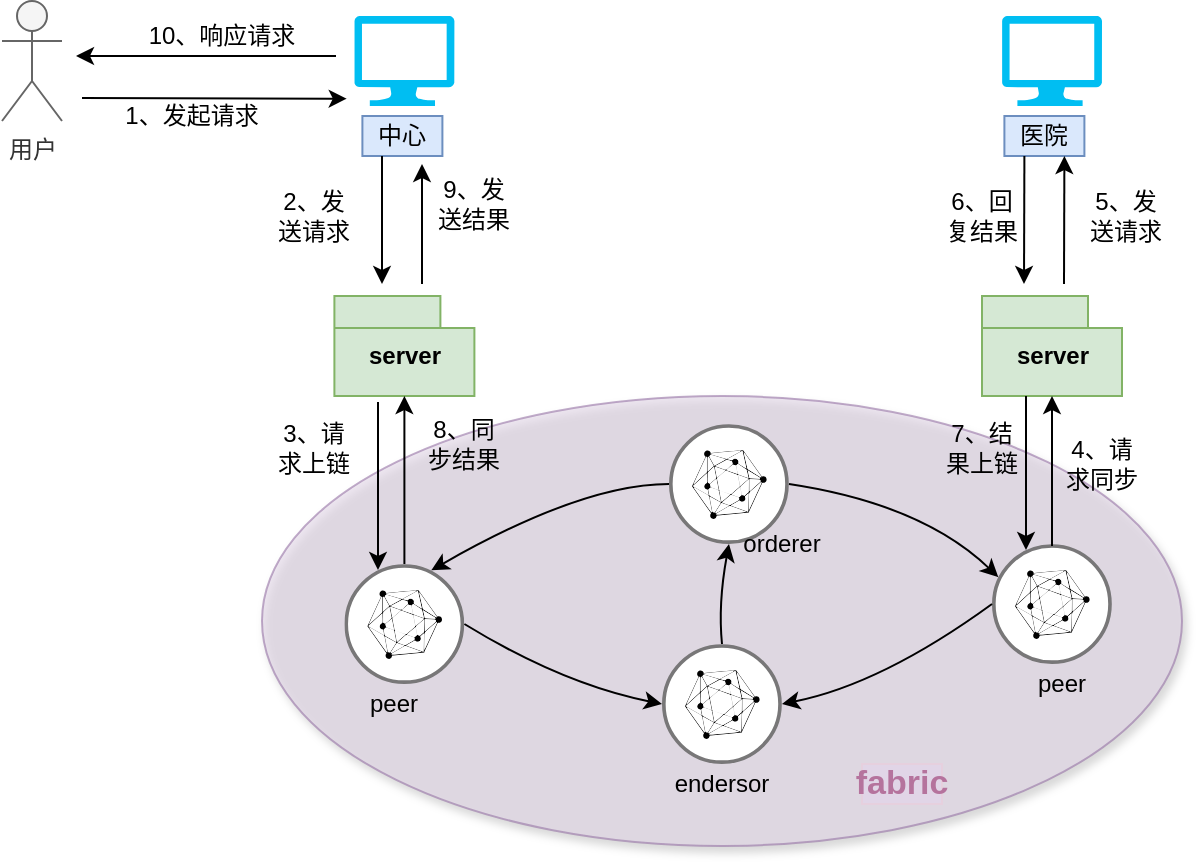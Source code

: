 <mxfile version="13.0.1" type="github">
  <diagram id="20GYT0R6OjHdlcXlzPev" name="Page-2">
    <mxGraphModel dx="720" dy="509" grid="1" gridSize="10" guides="1" tooltips="1" connect="1" arrows="1" fold="1" page="1" pageScale="1" pageWidth="827" pageHeight="1169" math="0" shadow="0">
      <root>
        <mxCell id="RuEA_9PtCq0dVrxen2_Z-0" />
        <mxCell id="RuEA_9PtCq0dVrxen2_Z-1" parent="RuEA_9PtCq0dVrxen2_Z-0" />
        <mxCell id="RuEA_9PtCq0dVrxen2_Z-39" value="" style="ellipse;whiteSpace=wrap;html=1;fillColor=#e1d5e7;strokeColor=#9673a6;shadow=1;opacity=60;" parent="RuEA_9PtCq0dVrxen2_Z-1" vertex="1">
          <mxGeometry x="150" y="246" width="460" height="225" as="geometry" />
        </mxCell>
        <mxCell id="RuEA_9PtCq0dVrxen2_Z-2" value="用户" style="shape=umlActor;verticalLabelPosition=bottom;labelBackgroundColor=#ffffff;verticalAlign=top;html=1;outlineConnect=0;fillColor=#f5f5f5;strokeColor=#666666;fontColor=#333333;" parent="RuEA_9PtCq0dVrxen2_Z-1" vertex="1">
          <mxGeometry x="20" y="48.5" width="30" height="60" as="geometry" />
        </mxCell>
        <mxCell id="RuEA_9PtCq0dVrxen2_Z-4" value="中心" style="text;html=1;strokeColor=#6c8ebf;fillColor=#dae8fc;align=center;verticalAlign=middle;whiteSpace=wrap;rounded=0;" parent="RuEA_9PtCq0dVrxen2_Z-1" vertex="1">
          <mxGeometry x="200.2" y="106" width="40" height="20" as="geometry" />
        </mxCell>
        <mxCell id="RuEA_9PtCq0dVrxen2_Z-6" value="" style="verticalLabelPosition=bottom;html=1;verticalAlign=top;align=center;strokeColor=none;fillColor=#00BEF2;shape=mxgraph.azure.computer;pointerEvents=1;" parent="RuEA_9PtCq0dVrxen2_Z-1" vertex="1">
          <mxGeometry x="196.2" y="56" width="50" height="45" as="geometry" />
        </mxCell>
        <mxCell id="RuEA_9PtCq0dVrxen2_Z-7" value="医院" style="text;html=1;strokeColor=#6c8ebf;fillColor=#dae8fc;align=center;verticalAlign=middle;whiteSpace=wrap;rounded=0;" parent="RuEA_9PtCq0dVrxen2_Z-1" vertex="1">
          <mxGeometry x="521.2" y="106" width="40" height="20" as="geometry" />
        </mxCell>
        <mxCell id="RuEA_9PtCq0dVrxen2_Z-11" value="" style="endArrow=classic;html=1;entryX=-0.077;entryY=0.919;entryDx=0;entryDy=0;entryPerimeter=0;" parent="RuEA_9PtCq0dVrxen2_Z-1" target="RuEA_9PtCq0dVrxen2_Z-6" edge="1">
          <mxGeometry width="50" height="50" relative="1" as="geometry">
            <mxPoint x="60" y="97" as="sourcePoint" />
            <mxPoint x="390" y="216" as="targetPoint" />
          </mxGeometry>
        </mxCell>
        <mxCell id="RuEA_9PtCq0dVrxen2_Z-12" value="1、发起请求" style="text;html=1;strokeColor=none;fillColor=none;align=center;verticalAlign=middle;whiteSpace=wrap;rounded=0;" parent="RuEA_9PtCq0dVrxen2_Z-1" vertex="1">
          <mxGeometry x="70" y="96" width="90" height="20" as="geometry" />
        </mxCell>
        <mxCell id="RuEA_9PtCq0dVrxen2_Z-13" value="" style="endArrow=classic;html=1;" parent="RuEA_9PtCq0dVrxen2_Z-1" edge="1">
          <mxGeometry width="50" height="50" relative="1" as="geometry">
            <mxPoint x="187" y="76" as="sourcePoint" />
            <mxPoint x="57" y="76" as="targetPoint" />
          </mxGeometry>
        </mxCell>
        <mxCell id="RuEA_9PtCq0dVrxen2_Z-14" value="10、响应请求" style="text;html=1;strokeColor=none;fillColor=none;align=center;verticalAlign=middle;whiteSpace=wrap;rounded=0;" parent="RuEA_9PtCq0dVrxen2_Z-1" vertex="1">
          <mxGeometry x="90" y="56" width="80" height="20" as="geometry" />
        </mxCell>
        <mxCell id="RuEA_9PtCq0dVrxen2_Z-15" value="" style="endArrow=classic;html=1;" parent="RuEA_9PtCq0dVrxen2_Z-1" edge="1">
          <mxGeometry width="50" height="50" relative="1" as="geometry">
            <mxPoint x="210" y="126" as="sourcePoint" />
            <mxPoint x="210" y="190" as="targetPoint" />
          </mxGeometry>
        </mxCell>
        <mxCell id="RuEA_9PtCq0dVrxen2_Z-16" value="" style="aspect=fixed;perimeter=ellipsePerimeter;html=1;align=center;shadow=0;dashed=0;fontColor=#4277BB;labelBackgroundColor=#ffffff;fontSize=12;spacingTop=3;image;image=img/lib/ibm/blockchain/hyperledger_fabric.svg;" parent="RuEA_9PtCq0dVrxen2_Z-1" vertex="1">
          <mxGeometry x="191.2" y="330" width="60" height="60" as="geometry" />
        </mxCell>
        <mxCell id="RuEA_9PtCq0dVrxen2_Z-17" value="peer" style="text;html=1;strokeColor=none;fillColor=none;align=center;verticalAlign=middle;whiteSpace=wrap;rounded=0;" parent="RuEA_9PtCq0dVrxen2_Z-1" vertex="1">
          <mxGeometry x="196.2" y="390" width="40" height="20" as="geometry" />
        </mxCell>
        <mxCell id="RuEA_9PtCq0dVrxen2_Z-19" value="" style="edgeStyle=orthogonalEdgeStyle;rounded=0;orthogonalLoop=1;jettySize=auto;html=1;" parent="RuEA_9PtCq0dVrxen2_Z-1" edge="1">
          <mxGeometry relative="1" as="geometry">
            <mxPoint x="208" y="249" as="sourcePoint" />
            <mxPoint x="208" y="333" as="targetPoint" />
          </mxGeometry>
        </mxCell>
        <mxCell id="RuEA_9PtCq0dVrxen2_Z-18" value="server" style="shape=folder;fontStyle=1;spacingTop=10;tabWidth=53;tabHeight=16;tabPosition=left;html=1;fillColor=#d5e8d4;strokeColor=#82b366;" parent="RuEA_9PtCq0dVrxen2_Z-1" vertex="1">
          <mxGeometry x="186.2" y="196" width="70" height="50" as="geometry" />
        </mxCell>
        <mxCell id="RuEA_9PtCq0dVrxen2_Z-20" value="2、发送请求" style="text;html=1;strokeColor=none;fillColor=none;align=center;verticalAlign=middle;whiteSpace=wrap;rounded=0;" parent="RuEA_9PtCq0dVrxen2_Z-1" vertex="1">
          <mxGeometry x="156.2" y="146" width="40" height="20" as="geometry" />
        </mxCell>
        <mxCell id="RuEA_9PtCq0dVrxen2_Z-21" value="3、请求上链" style="text;html=1;strokeColor=none;fillColor=none;align=center;verticalAlign=middle;whiteSpace=wrap;rounded=0;" parent="RuEA_9PtCq0dVrxen2_Z-1" vertex="1">
          <mxGeometry x="156.2" y="262" width="40" height="20" as="geometry" />
        </mxCell>
        <mxCell id="RuEA_9PtCq0dVrxen2_Z-22" value="" style="aspect=fixed;perimeter=ellipsePerimeter;html=1;align=center;shadow=0;dashed=0;fontColor=#4277BB;labelBackgroundColor=#ffffff;fontSize=12;spacingTop=3;image;image=img/lib/ibm/blockchain/hyperledger_fabric.svg;" parent="RuEA_9PtCq0dVrxen2_Z-1" vertex="1">
          <mxGeometry x="353.5" y="260" width="60" height="60" as="geometry" />
        </mxCell>
        <mxCell id="RuEA_9PtCq0dVrxen2_Z-23" value="" style="aspect=fixed;perimeter=ellipsePerimeter;html=1;align=center;shadow=0;dashed=0;fontColor=#4277BB;labelBackgroundColor=#ffffff;fontSize=12;spacingTop=3;image;image=img/lib/ibm/blockchain/hyperledger_fabric.svg;" parent="RuEA_9PtCq0dVrxen2_Z-1" vertex="1">
          <mxGeometry x="515" y="320" width="60" height="60" as="geometry" />
        </mxCell>
        <mxCell id="RuEA_9PtCq0dVrxen2_Z-24" value="" style="aspect=fixed;perimeter=ellipsePerimeter;html=1;align=center;shadow=0;dashed=0;fontColor=#4277BB;labelBackgroundColor=#ffffff;fontSize=12;spacingTop=3;image;image=img/lib/ibm/blockchain/hyperledger_fabric.svg;" parent="RuEA_9PtCq0dVrxen2_Z-1" vertex="1">
          <mxGeometry x="350" y="370" width="60" height="60" as="geometry" />
        </mxCell>
        <mxCell id="RuEA_9PtCq0dVrxen2_Z-25" value="peer" style="text;html=1;strokeColor=none;fillColor=none;align=center;verticalAlign=middle;whiteSpace=wrap;rounded=0;" parent="RuEA_9PtCq0dVrxen2_Z-1" vertex="1">
          <mxGeometry x="530" y="380" width="40" height="20" as="geometry" />
        </mxCell>
        <mxCell id="RuEA_9PtCq0dVrxen2_Z-26" value="&lt;span style=&quot;color: rgba(0 , 0 , 0 , 0) ; font-family: monospace ; font-size: 0px&quot;&gt;%3CmxGraphModel%3E%3Croot%3E%3CmxCell%20id%3D%220%22%2F%3E%3CmxCell%20id%3D%221%22%20parent%3D%220%22%2F%3E%3CmxCell%20id%3D%222%22%20value%3D%22server%22%20style%3D%22shape%3Dfolder%3BfontStyle%3D1%3BspacingTop%3D10%3BtabWidth%3D53%3BtabHeight%3D16%3BtabPosition%3Dleft%3Bhtml%3D1%3B%22%20vertex%3D%221%22%20parent%3D%221%22%3E%3CmxGeometry%20x%3D%22186.2%22%20y%3D%22220%22%20width%3D%2270%22%20height%3D%2250%22%20as%3D%22geometry%22%2F%3E%3C%2FmxCell%3E%3C%2Froot%3E%3C%2FmxGraphModel%3E&lt;/span&gt;" style="text;html=1;align=center;verticalAlign=middle;resizable=0;points=[];autosize=1;" parent="RuEA_9PtCq0dVrxen2_Z-1" vertex="1">
          <mxGeometry x="512" y="242" width="20" height="20" as="geometry" />
        </mxCell>
        <mxCell id="RuEA_9PtCq0dVrxen2_Z-27" value="server" style="shape=folder;fontStyle=1;spacingTop=10;tabWidth=53;tabHeight=16;tabPosition=left;html=1;fillColor=#d5e8d4;strokeColor=#82b366;" parent="RuEA_9PtCq0dVrxen2_Z-1" vertex="1">
          <mxGeometry x="510" y="196" width="70" height="50" as="geometry" />
        </mxCell>
        <mxCell id="RuEA_9PtCq0dVrxen2_Z-28" value="endersor" style="text;html=1;strokeColor=none;fillColor=none;align=center;verticalAlign=middle;whiteSpace=wrap;rounded=0;" parent="RuEA_9PtCq0dVrxen2_Z-1" vertex="1">
          <mxGeometry x="360" y="430" width="40" height="20" as="geometry" />
        </mxCell>
        <mxCell id="RuEA_9PtCq0dVrxen2_Z-29" value="orderer" style="text;html=1;strokeColor=none;fillColor=none;align=center;verticalAlign=middle;whiteSpace=wrap;rounded=0;" parent="RuEA_9PtCq0dVrxen2_Z-1" vertex="1">
          <mxGeometry x="390" y="310" width="40" height="20" as="geometry" />
        </mxCell>
        <mxCell id="RuEA_9PtCq0dVrxen2_Z-30" value="" style="curved=1;endArrow=classic;html=1;exitX=1;exitY=0.5;exitDx=0;exitDy=0;entryX=0;entryY=0.5;entryDx=0;entryDy=0;" parent="RuEA_9PtCq0dVrxen2_Z-1" source="RuEA_9PtCq0dVrxen2_Z-16" target="RuEA_9PtCq0dVrxen2_Z-24" edge="1">
          <mxGeometry width="50" height="50" relative="1" as="geometry">
            <mxPoint x="330" y="290" as="sourcePoint" />
            <mxPoint x="380" y="240" as="targetPoint" />
            <Array as="points">
              <mxPoint x="300" y="390" />
            </Array>
          </mxGeometry>
        </mxCell>
        <mxCell id="RuEA_9PtCq0dVrxen2_Z-31" value="" style="curved=1;endArrow=classic;html=1;exitX=0.5;exitY=0;exitDx=0;exitDy=0;entryX=0.5;entryY=1;entryDx=0;entryDy=0;" parent="RuEA_9PtCq0dVrxen2_Z-1" source="RuEA_9PtCq0dVrxen2_Z-24" target="RuEA_9PtCq0dVrxen2_Z-22" edge="1">
          <mxGeometry width="50" height="50" relative="1" as="geometry">
            <mxPoint x="330" y="290" as="sourcePoint" />
            <mxPoint x="378" y="330" as="targetPoint" />
            <Array as="points">
              <mxPoint x="378" y="350" />
            </Array>
          </mxGeometry>
        </mxCell>
        <mxCell id="RuEA_9PtCq0dVrxen2_Z-32" value="" style="curved=1;endArrow=classic;html=1;exitX=1;exitY=0.5;exitDx=0;exitDy=0;entryX=0;entryY=0.25;entryDx=0;entryDy=0;" parent="RuEA_9PtCq0dVrxen2_Z-1" source="RuEA_9PtCq0dVrxen2_Z-22" target="RuEA_9PtCq0dVrxen2_Z-23" edge="1">
          <mxGeometry width="50" height="50" relative="1" as="geometry">
            <mxPoint x="330" y="290" as="sourcePoint" />
            <mxPoint x="380" y="240" as="targetPoint" />
            <Array as="points">
              <mxPoint x="480" y="300" />
            </Array>
          </mxGeometry>
        </mxCell>
        <mxCell id="RuEA_9PtCq0dVrxen2_Z-34" value="" style="curved=1;endArrow=classic;html=1;entryX=0.75;entryY=0;entryDx=0;entryDy=0;exitX=0;exitY=0.5;exitDx=0;exitDy=0;" parent="RuEA_9PtCq0dVrxen2_Z-1" source="RuEA_9PtCq0dVrxen2_Z-22" target="RuEA_9PtCq0dVrxen2_Z-16" edge="1">
          <mxGeometry width="50" height="50" relative="1" as="geometry">
            <mxPoint x="330" y="290" as="sourcePoint" />
            <mxPoint x="380" y="240" as="targetPoint" />
            <Array as="points">
              <mxPoint x="310" y="290" />
            </Array>
          </mxGeometry>
        </mxCell>
        <mxCell id="RuEA_9PtCq0dVrxen2_Z-36" value="" style="curved=1;endArrow=classic;html=1;exitX=0;exitY=0.5;exitDx=0;exitDy=0;entryX=1;entryY=0.5;entryDx=0;entryDy=0;" parent="RuEA_9PtCq0dVrxen2_Z-1" source="RuEA_9PtCq0dVrxen2_Z-23" edge="1" target="RuEA_9PtCq0dVrxen2_Z-24">
          <mxGeometry width="50" height="50" relative="1" as="geometry">
            <mxPoint x="290" y="290" as="sourcePoint" />
            <mxPoint x="420" y="400" as="targetPoint" />
            <Array as="points">
              <mxPoint x="460" y="390" />
            </Array>
          </mxGeometry>
        </mxCell>
        <mxCell id="RuEA_9PtCq0dVrxen2_Z-38" value="" style="endArrow=classic;html=1;" parent="RuEA_9PtCq0dVrxen2_Z-1" edge="1">
          <mxGeometry width="50" height="50" relative="1" as="geometry">
            <mxPoint x="532" y="246" as="sourcePoint" />
            <mxPoint x="532" y="323" as="targetPoint" />
          </mxGeometry>
        </mxCell>
        <mxCell id="RuEA_9PtCq0dVrxen2_Z-40" value="&lt;b style=&quot;font-size: 17px;&quot;&gt;&lt;font color=&quot;#b5739d&quot; style=&quot;font-size: 17px;&quot;&gt;fabric&lt;/font&gt;&lt;/b&gt;" style="text;html=1;strokeColor=#E6D0DE;fillColor=#e1d5e7;align=center;verticalAlign=middle;whiteSpace=wrap;rounded=0;fontSize=17;" parent="RuEA_9PtCq0dVrxen2_Z-1" vertex="1">
          <mxGeometry x="450" y="430" width="40" height="20" as="geometry" />
        </mxCell>
        <mxCell id="RuEA_9PtCq0dVrxen2_Z-41" value="" style="verticalLabelPosition=bottom;html=1;verticalAlign=top;align=center;strokeColor=none;fillColor=#00BEF2;shape=mxgraph.azure.computer;pointerEvents=1;" parent="RuEA_9PtCq0dVrxen2_Z-1" vertex="1">
          <mxGeometry x="520" y="56" width="50" height="45" as="geometry" />
        </mxCell>
        <mxCell id="RuEA_9PtCq0dVrxen2_Z-42" value="" style="endArrow=classic;html=1;entryX=0.5;entryY=1;entryDx=0;entryDy=0;entryPerimeter=0;" parent="RuEA_9PtCq0dVrxen2_Z-1" target="RuEA_9PtCq0dVrxen2_Z-27" edge="1">
          <mxGeometry width="50" height="50" relative="1" as="geometry">
            <mxPoint x="545" y="321" as="sourcePoint" />
            <mxPoint x="550" y="246" as="targetPoint" />
          </mxGeometry>
        </mxCell>
        <mxCell id="RuEA_9PtCq0dVrxen2_Z-43" value="" style="endArrow=classic;html=1;exitX=0.5;exitY=0;exitDx=0;exitDy=0;entryX=0.5;entryY=1;entryDx=0;entryDy=0;entryPerimeter=0;" parent="RuEA_9PtCq0dVrxen2_Z-1" source="RuEA_9PtCq0dVrxen2_Z-16" target="RuEA_9PtCq0dVrxen2_Z-18" edge="1">
          <mxGeometry width="50" height="50" relative="1" as="geometry">
            <mxPoint x="310" y="280" as="sourcePoint" />
            <mxPoint x="360" y="230" as="targetPoint" />
          </mxGeometry>
        </mxCell>
        <mxCell id="RuEA_9PtCq0dVrxen2_Z-44" value="4、请求同步" style="text;html=1;strokeColor=none;fillColor=none;align=center;verticalAlign=middle;whiteSpace=wrap;rounded=0;shadow=1;opacity=60;" parent="RuEA_9PtCq0dVrxen2_Z-1" vertex="1">
          <mxGeometry x="550" y="270" width="40" height="20" as="geometry" />
        </mxCell>
        <mxCell id="RuEA_9PtCq0dVrxen2_Z-45" value="5、发送请求" style="text;html=1;strokeColor=none;fillColor=none;align=center;verticalAlign=middle;whiteSpace=wrap;rounded=0;shadow=1;opacity=60;" parent="RuEA_9PtCq0dVrxen2_Z-1" vertex="1">
          <mxGeometry x="562.4" y="146" width="40" height="20" as="geometry" />
        </mxCell>
        <mxCell id="RuEA_9PtCq0dVrxen2_Z-46" value="" style="endArrow=classic;html=1;entryX=0.75;entryY=1;entryDx=0;entryDy=0;" parent="RuEA_9PtCq0dVrxen2_Z-1" target="RuEA_9PtCq0dVrxen2_Z-7" edge="1">
          <mxGeometry width="50" height="50" relative="1" as="geometry">
            <mxPoint x="551" y="190" as="sourcePoint" />
            <mxPoint x="360" y="230" as="targetPoint" />
          </mxGeometry>
        </mxCell>
        <mxCell id="RuEA_9PtCq0dVrxen2_Z-48" value="" style="endArrow=classic;html=1;exitX=0.25;exitY=1;exitDx=0;exitDy=0;" parent="RuEA_9PtCq0dVrxen2_Z-1" source="RuEA_9PtCq0dVrxen2_Z-7" edge="1">
          <mxGeometry width="50" height="50" relative="1" as="geometry">
            <mxPoint x="310" y="280" as="sourcePoint" />
            <mxPoint x="531" y="190" as="targetPoint" />
          </mxGeometry>
        </mxCell>
        <mxCell id="RuEA_9PtCq0dVrxen2_Z-49" value="6、回复结果" style="text;html=1;strokeColor=none;fillColor=none;align=center;verticalAlign=middle;whiteSpace=wrap;rounded=0;shadow=1;opacity=60;" parent="RuEA_9PtCq0dVrxen2_Z-1" vertex="1">
          <mxGeometry x="490" y="146" width="40" height="20" as="geometry" />
        </mxCell>
        <mxCell id="RuEA_9PtCq0dVrxen2_Z-51" value="7、结果上链" style="text;html=1;strokeColor=none;fillColor=none;align=center;verticalAlign=middle;whiteSpace=wrap;rounded=0;shadow=1;opacity=60;" parent="RuEA_9PtCq0dVrxen2_Z-1" vertex="1">
          <mxGeometry x="490" y="262" width="40" height="20" as="geometry" />
        </mxCell>
        <mxCell id="RuEA_9PtCq0dVrxen2_Z-52" value="8、同步结果" style="text;html=1;strokeColor=none;fillColor=none;align=center;verticalAlign=middle;whiteSpace=wrap;rounded=0;shadow=1;opacity=60;" parent="RuEA_9PtCq0dVrxen2_Z-1" vertex="1">
          <mxGeometry x="231.2" y="260" width="40" height="20" as="geometry" />
        </mxCell>
        <mxCell id="RuEA_9PtCq0dVrxen2_Z-54" value="" style="endArrow=classic;html=1;" parent="RuEA_9PtCq0dVrxen2_Z-1" edge="1">
          <mxGeometry width="50" height="50" relative="1" as="geometry">
            <mxPoint x="230" y="190" as="sourcePoint" />
            <mxPoint x="230" y="130" as="targetPoint" />
          </mxGeometry>
        </mxCell>
        <mxCell id="RuEA_9PtCq0dVrxen2_Z-56" value="9、发送结果" style="text;html=1;strokeColor=none;fillColor=none;align=center;verticalAlign=middle;whiteSpace=wrap;rounded=0;shadow=1;opacity=60;" parent="RuEA_9PtCq0dVrxen2_Z-1" vertex="1">
          <mxGeometry x="236.2" y="140" width="40" height="20" as="geometry" />
        </mxCell>
      </root>
    </mxGraphModel>
  </diagram>
</mxfile>
